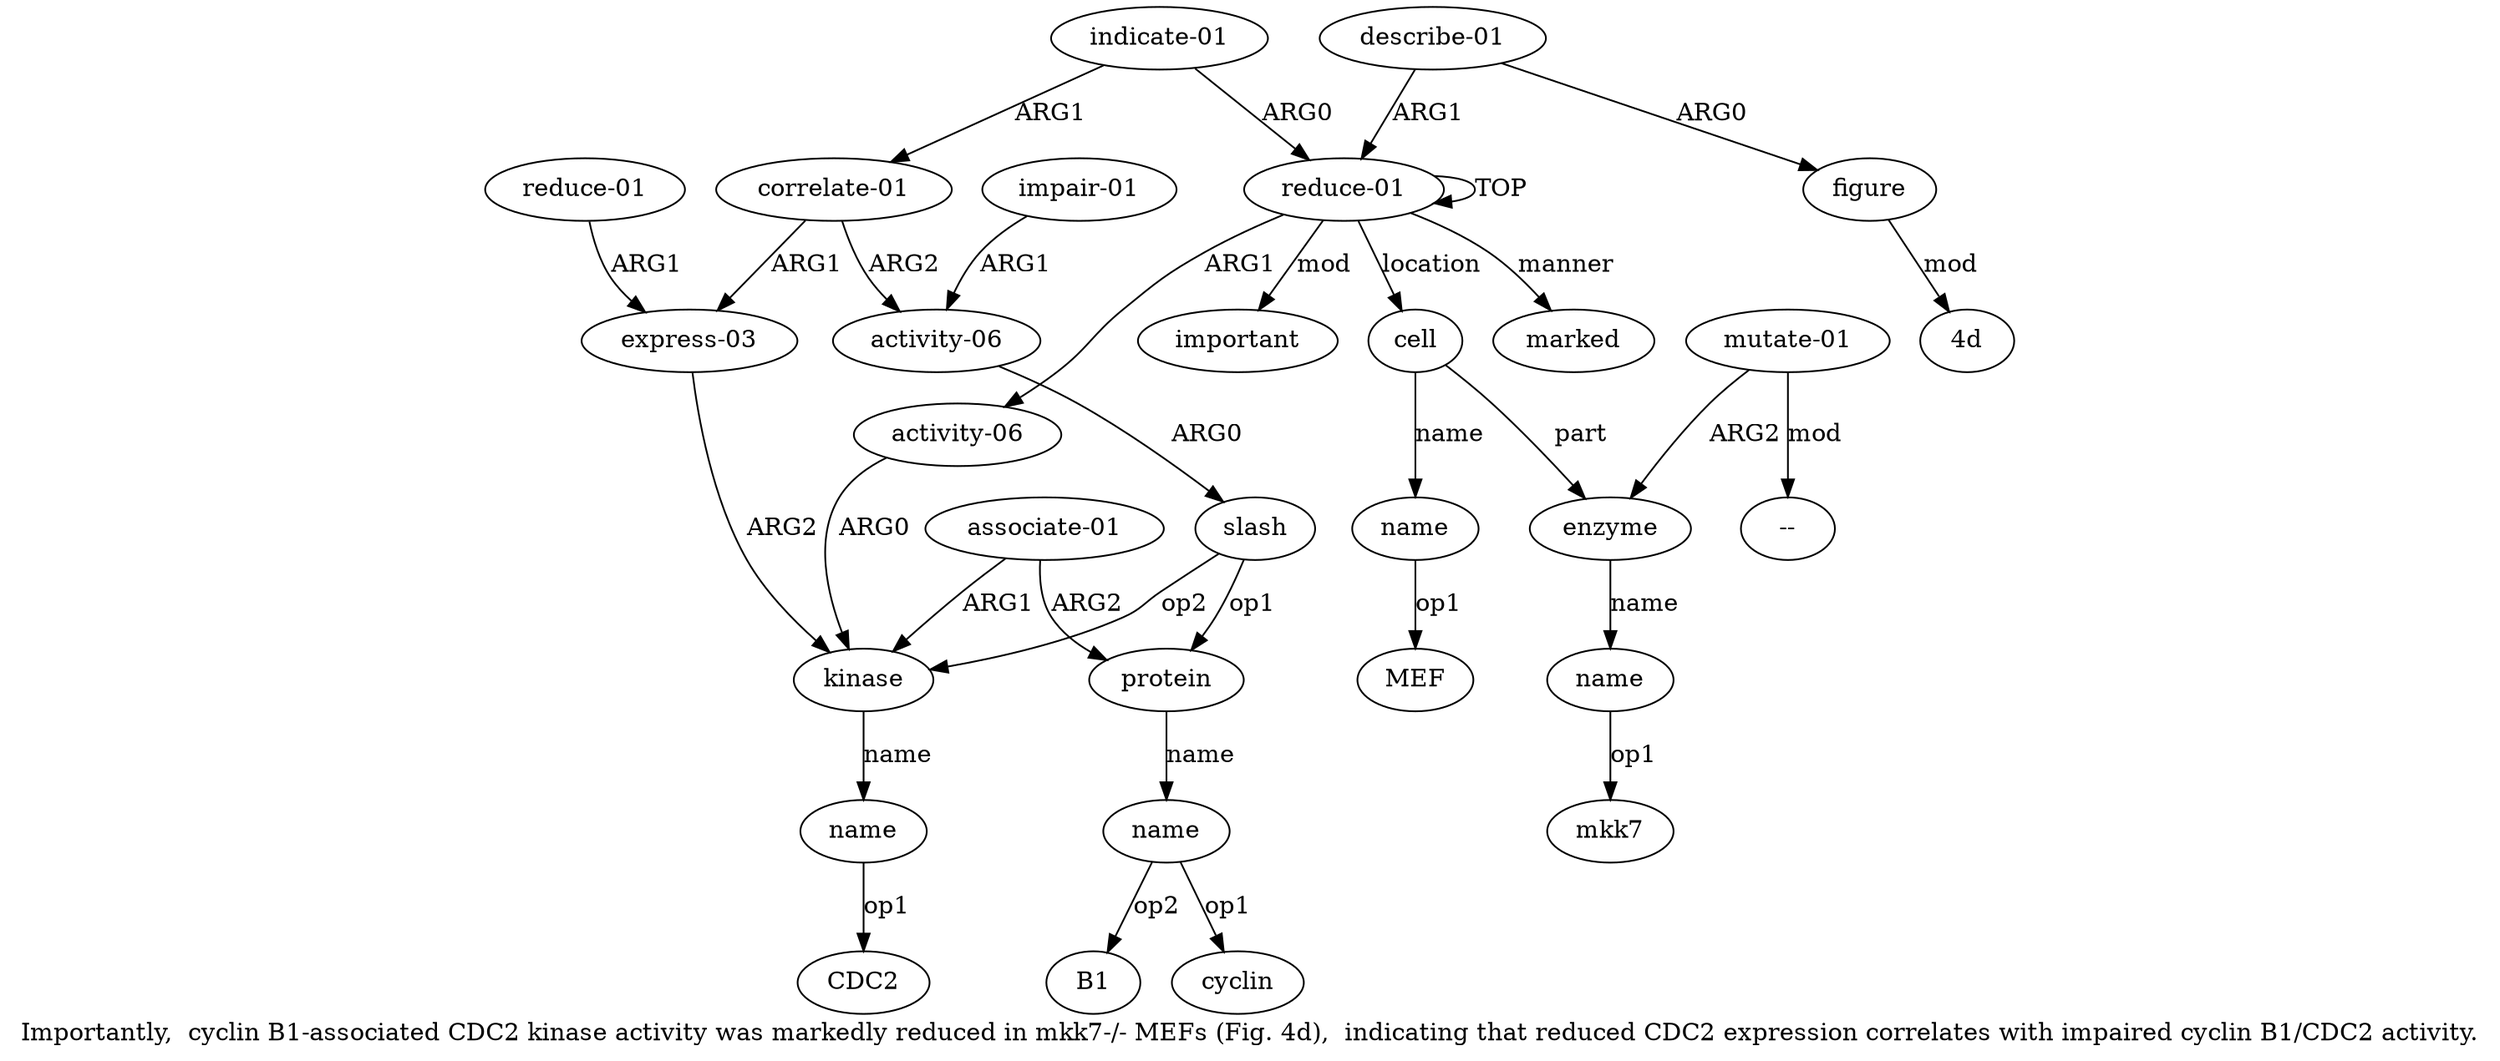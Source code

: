 digraph  {
	graph [label="Importantly,  cyclin B1-associated CDC2 kinase activity was markedly reduced in mkk7-/- MEFs (Fig. 4d),  indicating that reduced \
CDC2 expression correlates with impaired cyclin B1/CDC2 activity."];
	node [label="\N"];
	a20	 [color=black,
		gold_ind=20,
		gold_label="activity-06",
		label="activity-06",
		test_ind=20,
		test_label="activity-06"];
	a21	 [color=black,
		gold_ind=21,
		gold_label=slash,
		label=slash,
		test_ind=21,
		test_label=slash];
	a20 -> a21 [key=0,
	color=black,
	gold_label=ARG0,
	label=ARG0,
	test_label=ARG0];
a2 [color=black,
	gold_ind=2,
	gold_label=kinase,
	label=kinase,
	test_ind=2,
	test_label=kinase];
a21 -> a2 [key=0,
color=black,
gold_label=op2,
label=op2,
test_label=op2];
a5 [color=black,
gold_ind=5,
gold_label=protein,
label=protein,
test_ind=5,
test_label=protein];
a21 -> a5 [key=0,
color=black,
gold_label=op1,
label=op1,
test_label=op1];
a22 [color=black,
gold_ind=22,
gold_label="impair-01",
label="impair-01",
test_ind=22,
test_label="impair-01"];
a22 -> a20 [key=0,
color=black,
gold_label=ARG1,
label=ARG1,
test_label=ARG1];
"a13 --" [color=black,
gold_ind=-1,
gold_label="--",
label="--",
test_ind=-1,
test_label="--"];
"a15 4d" [color=black,
gold_ind=-1,
gold_label="4d",
label="4d",
test_ind=-1,
test_label="4d"];
"a12 mkk7" [color=black,
gold_ind=-1,
gold_label=mkk7,
label=mkk7,
test_ind=-1,
test_label=mkk7];
"a6 cyclin" [color=black,
gold_ind=-1,
gold_label=cyclin,
label=cyclin,
test_ind=-1,
test_label=cyclin];
"a10 MEF" [color=black,
gold_ind=-1,
gold_label=MEF,
label=MEF,
test_ind=-1,
test_label=MEF];
a15 [color=black,
gold_ind=15,
gold_label=figure,
label=figure,
test_ind=15,
test_label=figure];
a15 -> "a15 4d" [key=0,
color=black,
gold_label=mod,
label=mod,
test_label=mod];
a14 [color=black,
gold_ind=14,
gold_label="describe-01",
label="describe-01",
test_ind=14,
test_label="describe-01"];
a14 -> a15 [key=0,
color=black,
gold_label=ARG0,
label=ARG0,
test_label=ARG0];
a0 [color=black,
gold_ind=0,
gold_label="reduce-01",
label="reduce-01",
test_ind=0,
test_label="reduce-01"];
a14 -> a0 [key=0,
color=black,
gold_label=ARG1,
label=ARG1,
test_label=ARG1];
a17 [color=black,
gold_ind=17,
gold_label="correlate-01",
label="correlate-01",
test_ind=17,
test_label="correlate-01"];
a17 -> a20 [key=0,
color=black,
gold_label=ARG2,
label=ARG2,
test_label=ARG2];
a18 [color=black,
gold_ind=18,
gold_label="express-03",
label="express-03",
test_ind=18,
test_label="express-03"];
a17 -> a18 [key=0,
color=black,
gold_label=ARG1,
label=ARG1,
test_label=ARG1];
a16 [color=black,
gold_ind=16,
gold_label="indicate-01",
label="indicate-01",
test_ind=16,
test_label="indicate-01"];
a16 -> a17 [key=0,
color=black,
gold_label=ARG1,
label=ARG1,
test_label=ARG1];
a16 -> a0 [key=0,
color=black,
gold_label=ARG0,
label=ARG0,
test_label=ARG0];
a11 [color=black,
gold_ind=11,
gold_label=enzyme,
label=enzyme,
test_ind=11,
test_label=enzyme];
a12 [color=black,
gold_ind=12,
gold_label=name,
label=name,
test_ind=12,
test_label=name];
a11 -> a12 [key=0,
color=black,
gold_label=name,
label=name,
test_label=name];
a10 [color=black,
gold_ind=10,
gold_label=name,
label=name,
test_ind=10,
test_label=name];
a10 -> "a10 MEF" [key=0,
color=black,
gold_label=op1,
label=op1,
test_label=op1];
a13 [color=black,
gold_ind=13,
gold_label="mutate-01",
label="mutate-01",
test_ind=13,
test_label="mutate-01"];
a13 -> "a13 --" [key=0,
color=black,
gold_label=mod,
label=mod,
test_label=mod];
a13 -> a11 [key=0,
color=black,
gold_label=ARG2,
label=ARG2,
test_label=ARG2];
a12 -> "a12 mkk7" [key=0,
color=black,
gold_label=op1,
label=op1,
test_label=op1];
"a3 CDC2" [color=black,
gold_ind=-1,
gold_label=CDC2,
label=CDC2,
test_ind=-1,
test_label=CDC2];
a19 [color=black,
gold_ind=19,
gold_label="reduce-01",
label="reduce-01",
test_ind=19,
test_label="reduce-01"];
a19 -> a18 [key=0,
color=black,
gold_label=ARG1,
label=ARG1,
test_label=ARG1];
a18 -> a2 [key=0,
color=black,
gold_label=ARG2,
label=ARG2,
test_label=ARG2];
a1 [color=black,
gold_ind=1,
gold_label="activity-06",
label="activity-06",
test_ind=1,
test_label="activity-06"];
a1 -> a2 [key=0,
color=black,
gold_label=ARG0,
label=ARG0,
test_label=ARG0];
a0 -> a1 [key=0,
color=black,
gold_label=ARG1,
label=ARG1,
test_label=ARG1];
a0 -> a0 [key=0,
color=black,
gold_label=TOP,
label=TOP,
test_label=TOP];
a7 [color=black,
gold_ind=7,
gold_label=important,
label=important,
test_ind=7,
test_label=important];
a0 -> a7 [key=0,
color=black,
gold_label=mod,
label=mod,
test_label=mod];
a9 [color=black,
gold_ind=9,
gold_label=cell,
label=cell,
test_ind=9,
test_label=cell];
a0 -> a9 [key=0,
color=black,
gold_label=location,
label=location,
test_label=location];
a8 [color=black,
gold_ind=8,
gold_label=marked,
label=marked,
test_ind=8,
test_label=marked];
a0 -> a8 [key=0,
color=black,
gold_label=manner,
label=manner,
test_label=manner];
a3 [color=black,
gold_ind=3,
gold_label=name,
label=name,
test_ind=3,
test_label=name];
a3 -> "a3 CDC2" [key=0,
color=black,
gold_label=op1,
label=op1,
test_label=op1];
a2 -> a3 [key=0,
color=black,
gold_label=name,
label=name,
test_label=name];
a6 [color=black,
gold_ind=6,
gold_label=name,
label=name,
test_ind=6,
test_label=name];
a5 -> a6 [key=0,
color=black,
gold_label=name,
label=name,
test_label=name];
a4 [color=black,
gold_ind=4,
gold_label="associate-01",
label="associate-01",
test_ind=4,
test_label="associate-01"];
a4 -> a2 [key=0,
color=black,
gold_label=ARG1,
label=ARG1,
test_label=ARG1];
a4 -> a5 [key=0,
color=black,
gold_label=ARG2,
label=ARG2,
test_label=ARG2];
a6 -> "a6 cyclin" [key=0,
color=black,
gold_label=op1,
label=op1,
test_label=op1];
"a6 B1" [color=black,
gold_ind=-1,
gold_label=B1,
label=B1,
test_ind=-1,
test_label=B1];
a6 -> "a6 B1" [key=0,
color=black,
gold_label=op2,
label=op2,
test_label=op2];
a9 -> a11 [key=0,
color=black,
gold_label=part,
label=part,
test_label=part];
a9 -> a10 [key=0,
color=black,
gold_label=name,
label=name,
test_label=name];
}
